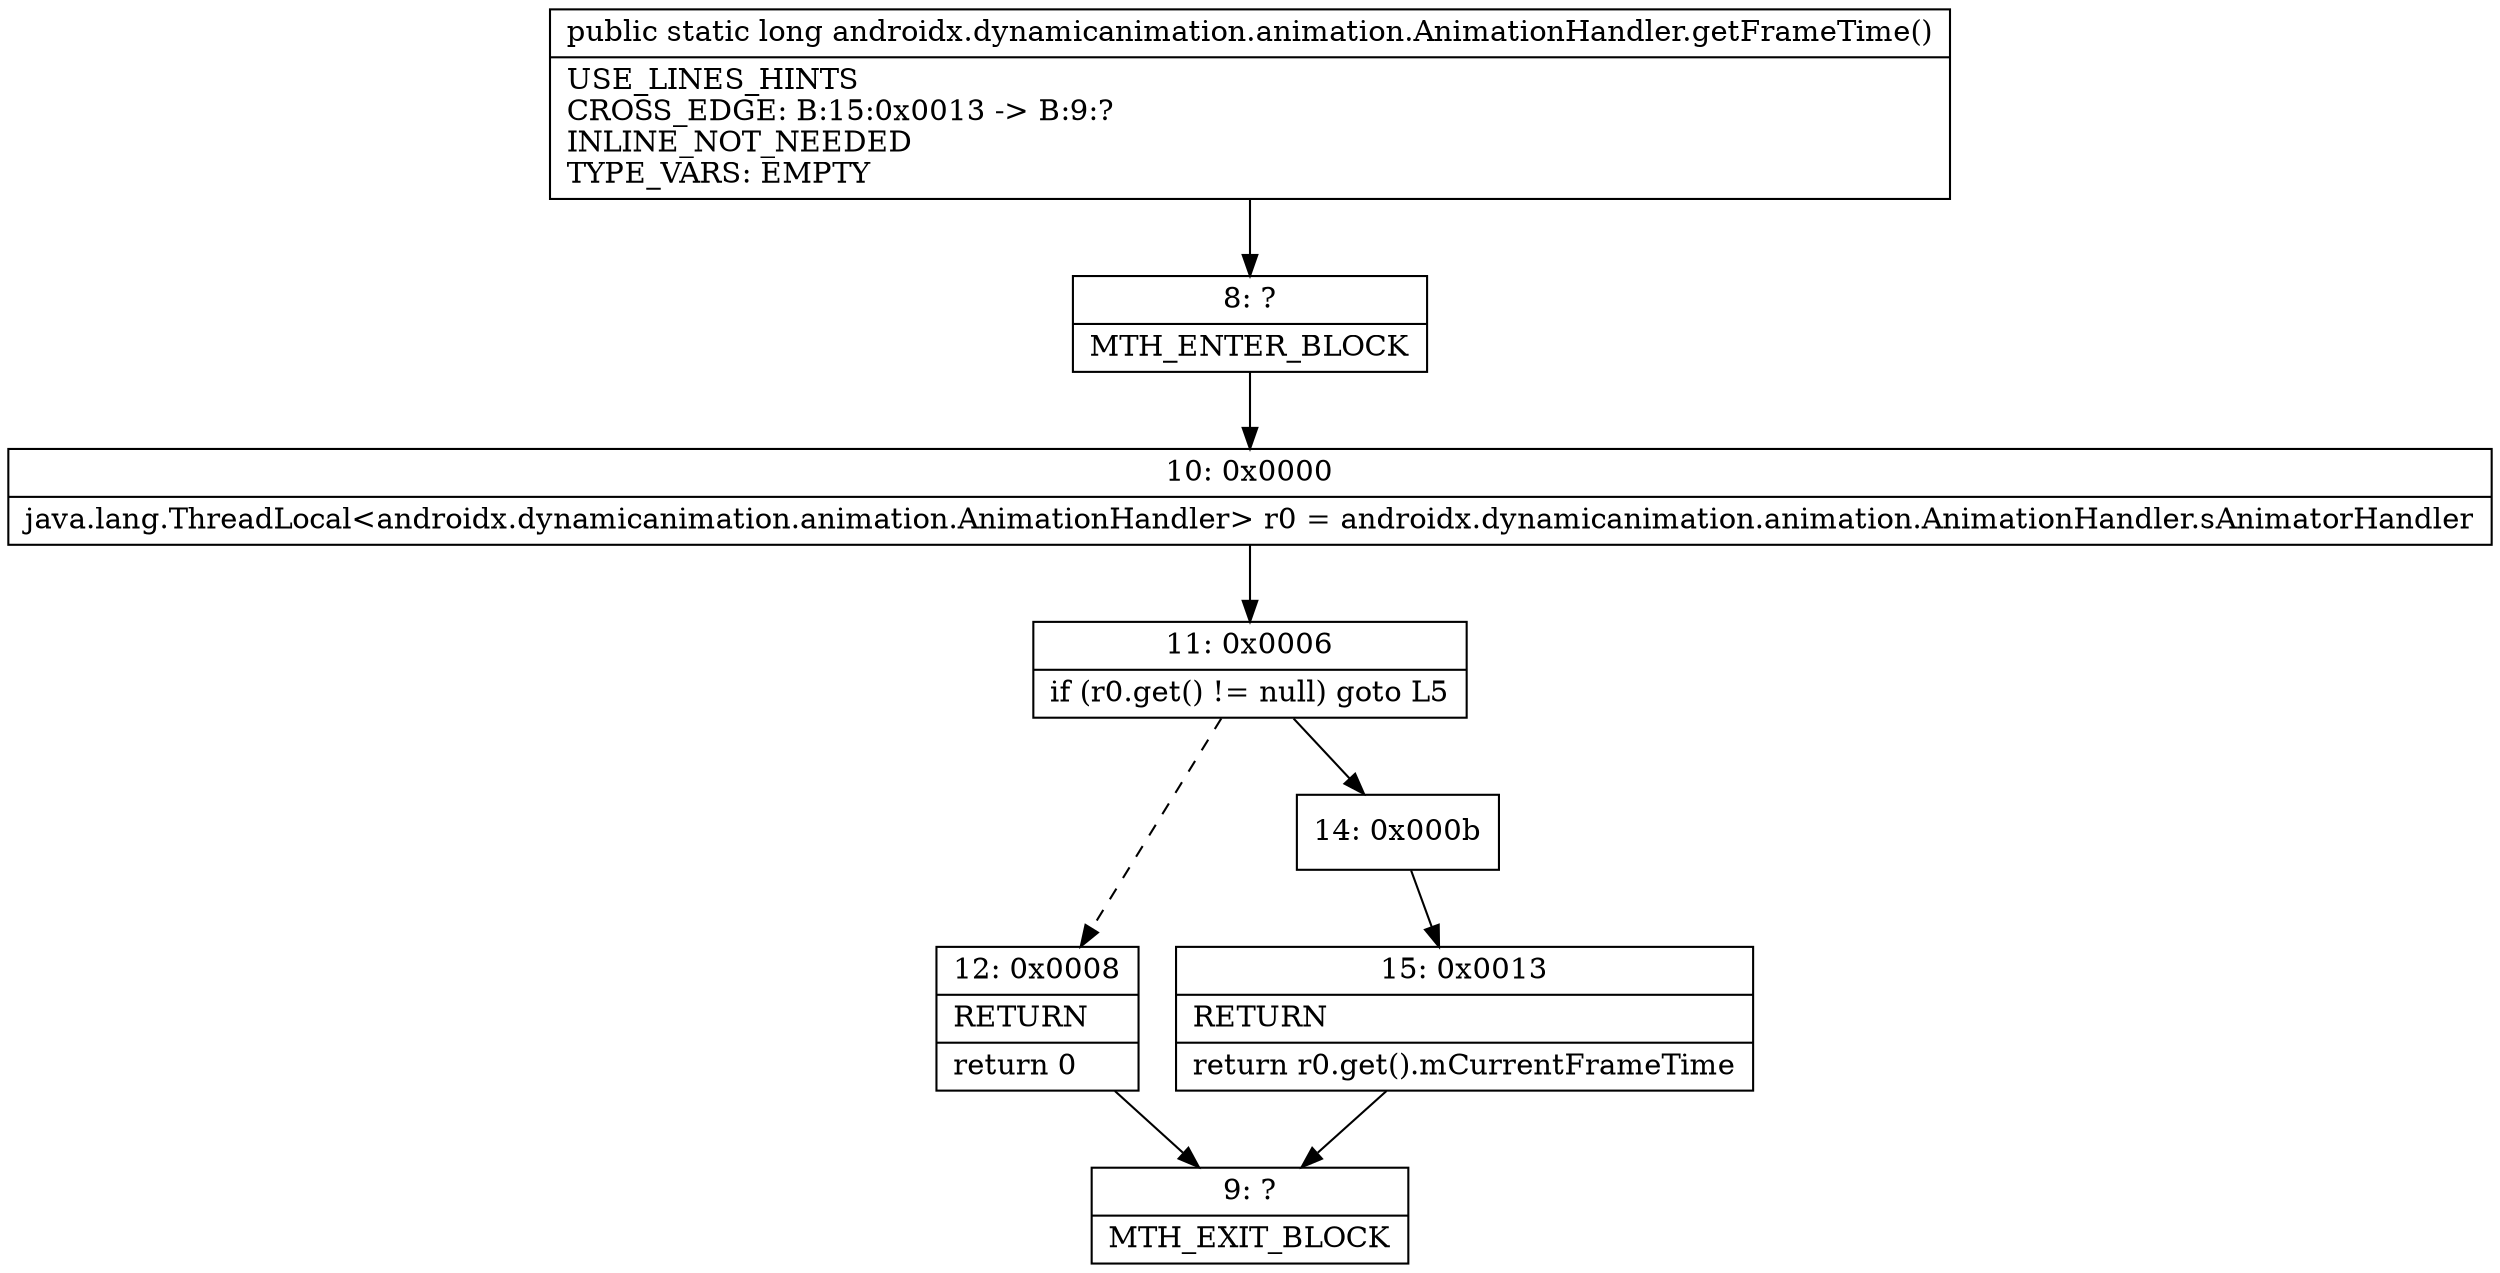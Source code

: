digraph "CFG forandroidx.dynamicanimation.animation.AnimationHandler.getFrameTime()J" {
Node_8 [shape=record,label="{8\:\ ?|MTH_ENTER_BLOCK\l}"];
Node_10 [shape=record,label="{10\:\ 0x0000|java.lang.ThreadLocal\<androidx.dynamicanimation.animation.AnimationHandler\> r0 = androidx.dynamicanimation.animation.AnimationHandler.sAnimatorHandler\l}"];
Node_11 [shape=record,label="{11\:\ 0x0006|if (r0.get() != null) goto L5\l}"];
Node_12 [shape=record,label="{12\:\ 0x0008|RETURN\l|return 0\l}"];
Node_9 [shape=record,label="{9\:\ ?|MTH_EXIT_BLOCK\l}"];
Node_14 [shape=record,label="{14\:\ 0x000b}"];
Node_15 [shape=record,label="{15\:\ 0x0013|RETURN\l|return r0.get().mCurrentFrameTime\l}"];
MethodNode[shape=record,label="{public static long androidx.dynamicanimation.animation.AnimationHandler.getFrameTime()  | USE_LINES_HINTS\lCROSS_EDGE: B:15:0x0013 \-\> B:9:?\lINLINE_NOT_NEEDED\lTYPE_VARS: EMPTY\l}"];
MethodNode -> Node_8;Node_8 -> Node_10;
Node_10 -> Node_11;
Node_11 -> Node_12[style=dashed];
Node_11 -> Node_14;
Node_12 -> Node_9;
Node_14 -> Node_15;
Node_15 -> Node_9;
}

